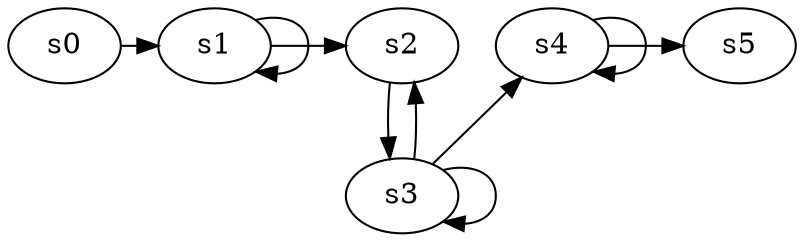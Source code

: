 digraph game_0057_chain_6 {
    s0 [name="s0", player=0, target=1];
    s1 [name="s1", player=1];
    s2 [name="s2", player=0];
    s3 [name="s3", player=1];
    s4 [name="s4", player=0, target=1];
    s5 [name="s5", player=1];

    s0 -> s1 [constraint="time == 0 || time == 10 || time == 16 || time == 19"];
    s1 -> s2 [constraint="time % 3 == 0"];
    s2 -> s3;
    s3 -> s4 [constraint="time % 5 == 4"];
    s4 -> s5 [constraint="time == 9 || time == 16 || time == 17"];
    s1 -> s1 [constraint="time % 2 == 0"];
    s3 -> s3 [constraint="time % 2 == 0"];
    s3 -> s2 [constraint="!(time % 3 == 0)"];
    s4 -> s4 [constraint="time % 4 == 0"];
}
